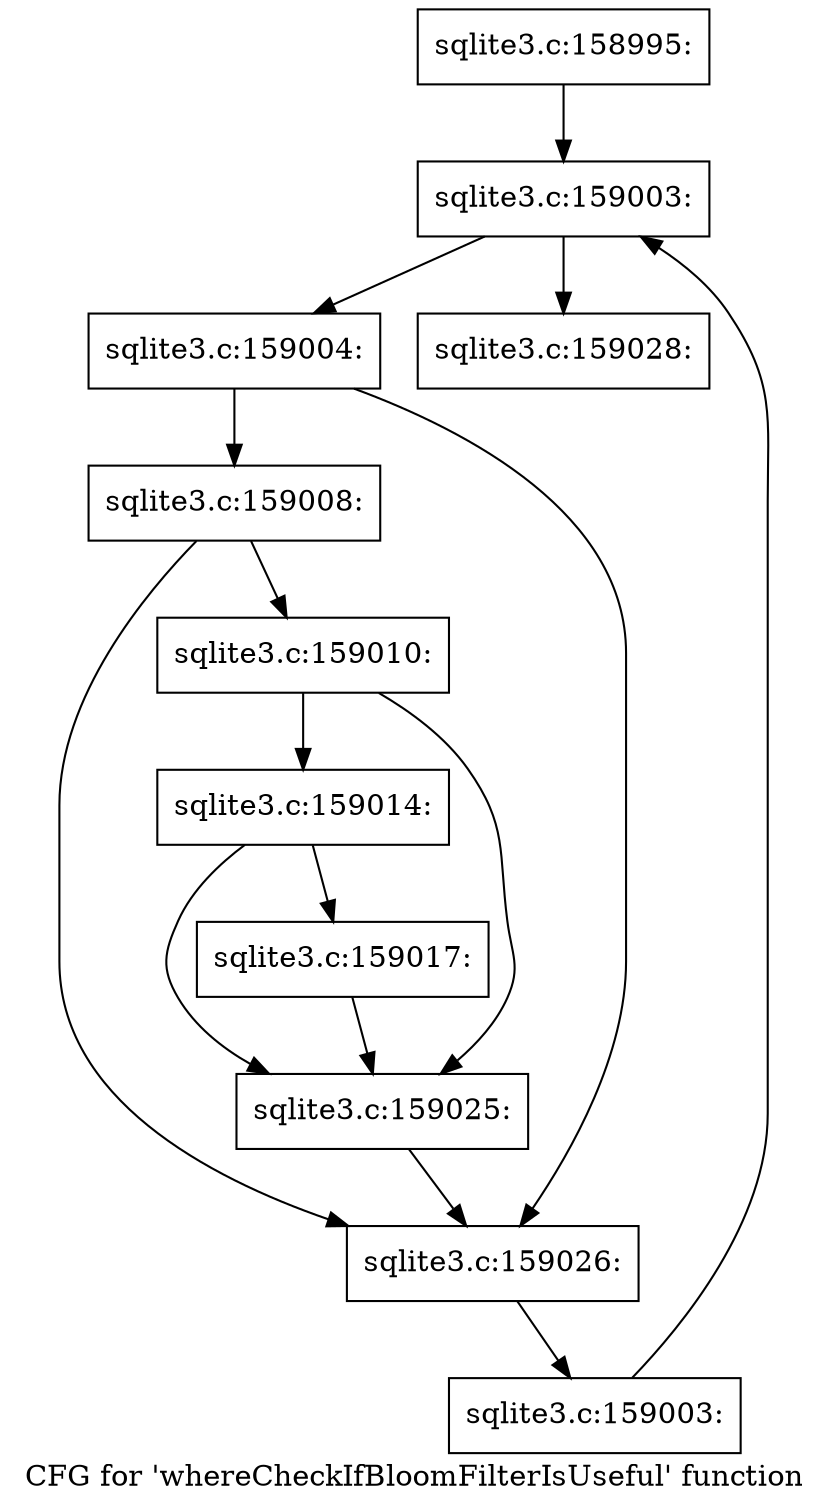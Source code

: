 digraph "CFG for 'whereCheckIfBloomFilterIsUseful' function" {
	label="CFG for 'whereCheckIfBloomFilterIsUseful' function";

	Node0x55c0f9893e90 [shape=record,label="{sqlite3.c:158995:}"];
	Node0x55c0f9893e90 -> Node0x55c0f98a7f80;
	Node0x55c0f98a7f80 [shape=record,label="{sqlite3.c:159003:}"];
	Node0x55c0f98a7f80 -> Node0x55c0f98a81a0;
	Node0x55c0f98a7f80 -> Node0x55c0f98a7dd0;
	Node0x55c0f98a81a0 [shape=record,label="{sqlite3.c:159004:}"];
	Node0x55c0f98a81a0 -> Node0x55c0f98a94d0;
	Node0x55c0f98a81a0 -> Node0x55c0f98a9480;
	Node0x55c0f98a94d0 [shape=record,label="{sqlite3.c:159008:}"];
	Node0x55c0f98a94d0 -> Node0x55c0f98a9430;
	Node0x55c0f98a94d0 -> Node0x55c0f98a9480;
	Node0x55c0f98a9430 [shape=record,label="{sqlite3.c:159010:}"];
	Node0x55c0f98a9430 -> Node0x55c0f98ab230;
	Node0x55c0f98a9430 -> Node0x55c0f98ab1e0;
	Node0x55c0f98ab230 [shape=record,label="{sqlite3.c:159014:}"];
	Node0x55c0f98ab230 -> Node0x55c0f98ab190;
	Node0x55c0f98ab230 -> Node0x55c0f98ab1e0;
	Node0x55c0f98ab190 [shape=record,label="{sqlite3.c:159017:}"];
	Node0x55c0f98ab190 -> Node0x55c0f98ab1e0;
	Node0x55c0f98ab1e0 [shape=record,label="{sqlite3.c:159025:}"];
	Node0x55c0f98ab1e0 -> Node0x55c0f98a9480;
	Node0x55c0f98a9480 [shape=record,label="{sqlite3.c:159026:}"];
	Node0x55c0f98a9480 -> Node0x55c0f98a8110;
	Node0x55c0f98a8110 [shape=record,label="{sqlite3.c:159003:}"];
	Node0x55c0f98a8110 -> Node0x55c0f98a7f80;
	Node0x55c0f98a7dd0 [shape=record,label="{sqlite3.c:159028:}"];
}
